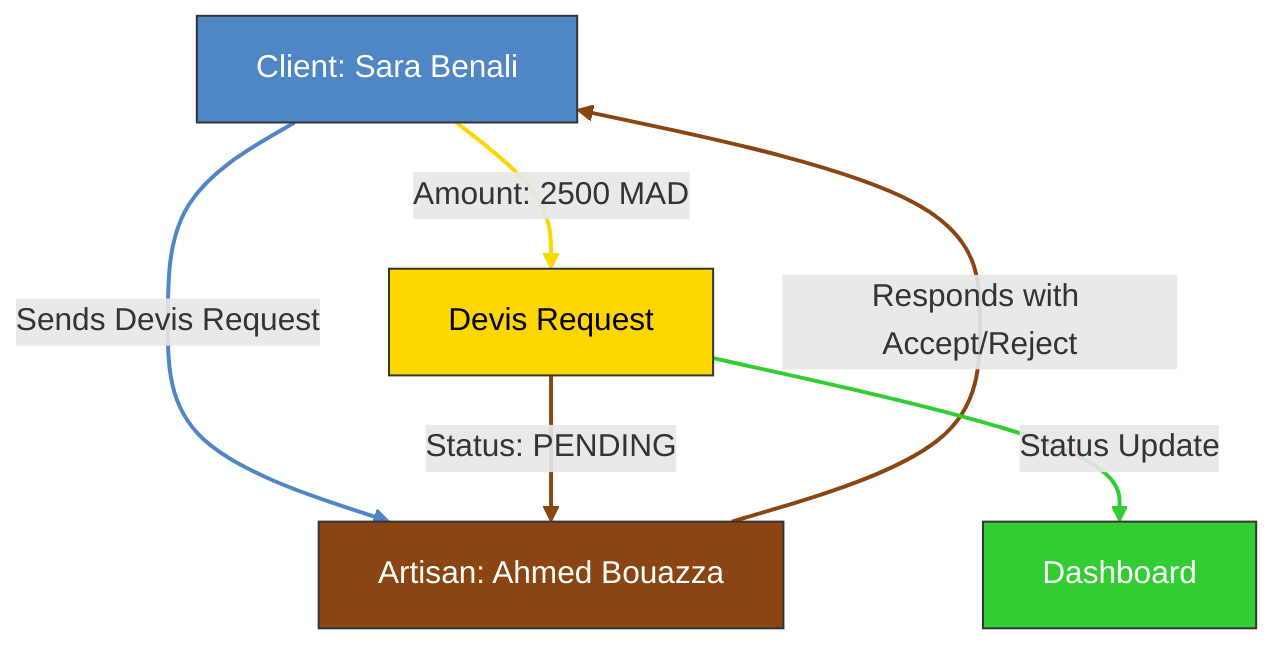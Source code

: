 graph TD
    A[Client: Sara Benali] -->|Sends Devis Request| B[Artisan: Ahmed Bouazza]
    B -->|Responds with Accept/Reject| A
    
    A -->|Amount: 2500 MAD| C[Devis Request]
    C -->|Status: PENDING| B
    C -->|Status Update| D[Dashboard]
    
    style A fill:#4F86C6,stroke:#333,color:white
    style B fill:#8B4513,stroke:#333,color:white
    style C fill:#FFD700,stroke:#333,color:black
    style D fill:#32CD32,stroke:#333,color:white
    
    linkStyle 0 stroke:#4F86C6,stroke-width:2px;
    linkStyle 1 stroke:#8B4513,stroke-width:2px;
    linkStyle 2 stroke:#FFD700,stroke-width:2px;
    linkStyle 3 stroke:#8B4513,stroke-width:2px;
    linkStyle 4 stroke:#32CD32,stroke-width:2px;